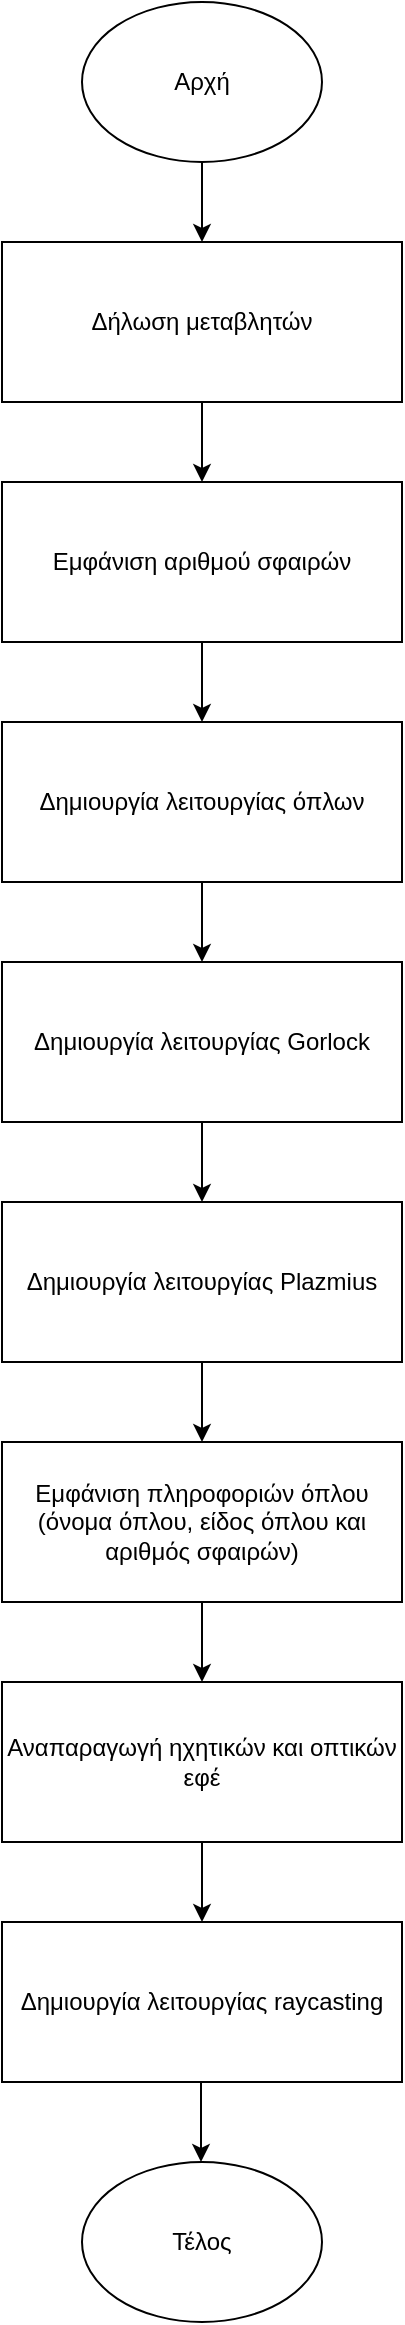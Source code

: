<mxfile version="27.1.6">
  <diagram name="Σελίδα-1" id="qt1PTzjAs1Cb2Da7Dans">
    <mxGraphModel dx="1426" dy="751" grid="1" gridSize="10" guides="1" tooltips="1" connect="1" arrows="1" fold="1" page="1" pageScale="1" pageWidth="827" pageHeight="1169" math="0" shadow="0">
      <root>
        <mxCell id="0" />
        <mxCell id="1" parent="0" />
        <mxCell id="cjS4PzAxDI_qKE3FQlMt-1" value="Αρχή" style="ellipse;whiteSpace=wrap;html=1;" vertex="1" parent="1">
          <mxGeometry x="340" y="40" width="120" height="80" as="geometry" />
        </mxCell>
        <mxCell id="cjS4PzAxDI_qKE3FQlMt-2" value="" style="endArrow=classic;html=1;rounded=0;exitX=0.5;exitY=1;exitDx=0;exitDy=0;entryX=0.5;entryY=0;entryDx=0;entryDy=0;" edge="1" parent="1" source="cjS4PzAxDI_qKE3FQlMt-1">
          <mxGeometry width="50" height="50" relative="1" as="geometry">
            <mxPoint x="570" y="370" as="sourcePoint" />
            <mxPoint x="400" y="160" as="targetPoint" />
          </mxGeometry>
        </mxCell>
        <mxCell id="cjS4PzAxDI_qKE3FQlMt-3" value="" style="endArrow=classic;html=1;rounded=0;exitX=0.5;exitY=1;exitDx=0;exitDy=0;entryX=0.5;entryY=0;entryDx=0;entryDy=0;" edge="1" parent="1">
          <mxGeometry width="50" height="50" relative="1" as="geometry">
            <mxPoint x="399.5" y="1080" as="sourcePoint" />
            <mxPoint x="399.5" y="1120" as="targetPoint" />
          </mxGeometry>
        </mxCell>
        <mxCell id="cjS4PzAxDI_qKE3FQlMt-4" value="Τέλος" style="ellipse;whiteSpace=wrap;html=1;" vertex="1" parent="1">
          <mxGeometry x="340" y="1120" width="120" height="80" as="geometry" />
        </mxCell>
        <mxCell id="cjS4PzAxDI_qKE3FQlMt-5" value="Δήλωση μεταβλητών" style="rounded=0;whiteSpace=wrap;html=1;" vertex="1" parent="1">
          <mxGeometry x="300" y="160" width="200" height="80" as="geometry" />
        </mxCell>
        <mxCell id="cjS4PzAxDI_qKE3FQlMt-6" value="" style="endArrow=classic;html=1;rounded=0;exitX=0.5;exitY=1;exitDx=0;exitDy=0;entryX=0.5;entryY=0;entryDx=0;entryDy=0;" edge="1" parent="1">
          <mxGeometry width="50" height="50" relative="1" as="geometry">
            <mxPoint x="400" y="240" as="sourcePoint" />
            <mxPoint x="400" y="280" as="targetPoint" />
          </mxGeometry>
        </mxCell>
        <mxCell id="cjS4PzAxDI_qKE3FQlMt-7" value="Εμφάνιση αριθμού σφαιρών" style="rounded=0;whiteSpace=wrap;html=1;" vertex="1" parent="1">
          <mxGeometry x="300" y="280" width="200" height="80" as="geometry" />
        </mxCell>
        <mxCell id="cjS4PzAxDI_qKE3FQlMt-8" value="" style="endArrow=classic;html=1;rounded=0;exitX=0.5;exitY=1;exitDx=0;exitDy=0;entryX=0.5;entryY=0;entryDx=0;entryDy=0;" edge="1" parent="1">
          <mxGeometry width="50" height="50" relative="1" as="geometry">
            <mxPoint x="400" y="360" as="sourcePoint" />
            <mxPoint x="400" y="400" as="targetPoint" />
          </mxGeometry>
        </mxCell>
        <mxCell id="cjS4PzAxDI_qKE3FQlMt-9" value="Δημιουργία λειτουργίας όπλων" style="rounded=0;whiteSpace=wrap;html=1;" vertex="1" parent="1">
          <mxGeometry x="300" y="400" width="200" height="80" as="geometry" />
        </mxCell>
        <mxCell id="cjS4PzAxDI_qKE3FQlMt-10" value="" style="endArrow=classic;html=1;rounded=0;exitX=0.5;exitY=1;exitDx=0;exitDy=0;entryX=0.5;entryY=0;entryDx=0;entryDy=0;" edge="1" parent="1">
          <mxGeometry width="50" height="50" relative="1" as="geometry">
            <mxPoint x="400" y="480" as="sourcePoint" />
            <mxPoint x="400" y="520" as="targetPoint" />
          </mxGeometry>
        </mxCell>
        <mxCell id="cjS4PzAxDI_qKE3FQlMt-11" value="Δημιουργία λειτουργίας Gorlock" style="rounded=0;whiteSpace=wrap;html=1;" vertex="1" parent="1">
          <mxGeometry x="300" y="520" width="200" height="80" as="geometry" />
        </mxCell>
        <mxCell id="cjS4PzAxDI_qKE3FQlMt-12" value="" style="endArrow=classic;html=1;rounded=0;exitX=0.5;exitY=1;exitDx=0;exitDy=0;entryX=0.5;entryY=0;entryDx=0;entryDy=0;" edge="1" parent="1">
          <mxGeometry width="50" height="50" relative="1" as="geometry">
            <mxPoint x="400" y="600" as="sourcePoint" />
            <mxPoint x="400" y="640" as="targetPoint" />
          </mxGeometry>
        </mxCell>
        <mxCell id="cjS4PzAxDI_qKE3FQlMt-13" value="Δημιουργία λειτουργίας Plazmius" style="rounded=0;whiteSpace=wrap;html=1;" vertex="1" parent="1">
          <mxGeometry x="300" y="640" width="200" height="80" as="geometry" />
        </mxCell>
        <mxCell id="cjS4PzAxDI_qKE3FQlMt-14" value="" style="endArrow=classic;html=1;rounded=0;exitX=0.5;exitY=1;exitDx=0;exitDy=0;entryX=0.5;entryY=0;entryDx=0;entryDy=0;" edge="1" parent="1">
          <mxGeometry width="50" height="50" relative="1" as="geometry">
            <mxPoint x="400" y="720" as="sourcePoint" />
            <mxPoint x="400" y="760" as="targetPoint" />
          </mxGeometry>
        </mxCell>
        <mxCell id="cjS4PzAxDI_qKE3FQlMt-15" value="Εμφάνιση πληροφοριών όπλου&lt;div&gt;&lt;span style=&quot;background-color: transparent; color: light-dark(rgb(0, 0, 0), rgb(255, 255, 255));&quot;&gt;(όνομα όπλου, είδος όπλου και αριθμός σφαιρών)&lt;/span&gt;&lt;/div&gt;" style="rounded=0;whiteSpace=wrap;html=1;" vertex="1" parent="1">
          <mxGeometry x="300" y="760" width="200" height="80" as="geometry" />
        </mxCell>
        <mxCell id="cjS4PzAxDI_qKE3FQlMt-16" value="" style="endArrow=classic;html=1;rounded=0;exitX=0.5;exitY=1;exitDx=0;exitDy=0;entryX=0.5;entryY=0;entryDx=0;entryDy=0;" edge="1" parent="1">
          <mxGeometry width="50" height="50" relative="1" as="geometry">
            <mxPoint x="400" y="840" as="sourcePoint" />
            <mxPoint x="400" y="880" as="targetPoint" />
          </mxGeometry>
        </mxCell>
        <mxCell id="cjS4PzAxDI_qKE3FQlMt-17" value="Αναπαραγωγή ηχητικών και οπτικών εφέ" style="rounded=0;whiteSpace=wrap;html=1;" vertex="1" parent="1">
          <mxGeometry x="300" y="880" width="200" height="80" as="geometry" />
        </mxCell>
        <mxCell id="cjS4PzAxDI_qKE3FQlMt-18" value="" style="endArrow=classic;html=1;rounded=0;exitX=0.5;exitY=1;exitDx=0;exitDy=0;entryX=0.5;entryY=0;entryDx=0;entryDy=0;" edge="1" parent="1">
          <mxGeometry width="50" height="50" relative="1" as="geometry">
            <mxPoint x="400" y="960" as="sourcePoint" />
            <mxPoint x="400" y="1000" as="targetPoint" />
          </mxGeometry>
        </mxCell>
        <mxCell id="cjS4PzAxDI_qKE3FQlMt-19" value="Δημιουργία λειτουργίας raycasting" style="rounded=0;whiteSpace=wrap;html=1;" vertex="1" parent="1">
          <mxGeometry x="300" y="1000" width="200" height="80" as="geometry" />
        </mxCell>
      </root>
    </mxGraphModel>
  </diagram>
</mxfile>
